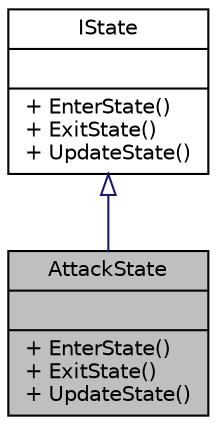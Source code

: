 digraph "AttackState"
{
 // INTERACTIVE_SVG=YES
  edge [fontname="Helvetica",fontsize="10",labelfontname="Helvetica",labelfontsize="10"];
  node [fontname="Helvetica",fontsize="10",shape=record];
  Node1 [label="{AttackState\n||+ EnterState()\l+ ExitState()\l+ UpdateState()\l}",height=0.2,width=0.4,color="black", fillcolor="grey75", style="filled", fontcolor="black"];
  Node2 -> Node1 [dir="back",color="midnightblue",fontsize="10",style="solid",arrowtail="onormal",fontname="Helvetica"];
  Node2 [label="{IState\n||+ EnterState()\l+ ExitState()\l+ UpdateState()\l}",height=0.2,width=0.4,color="black", fillcolor="white", style="filled",URL="$db/d3f/interface_action_rpg_kit_1_1_character_1_1_i_state.xhtml",tooltip="Determine the state of a Character."];
}
